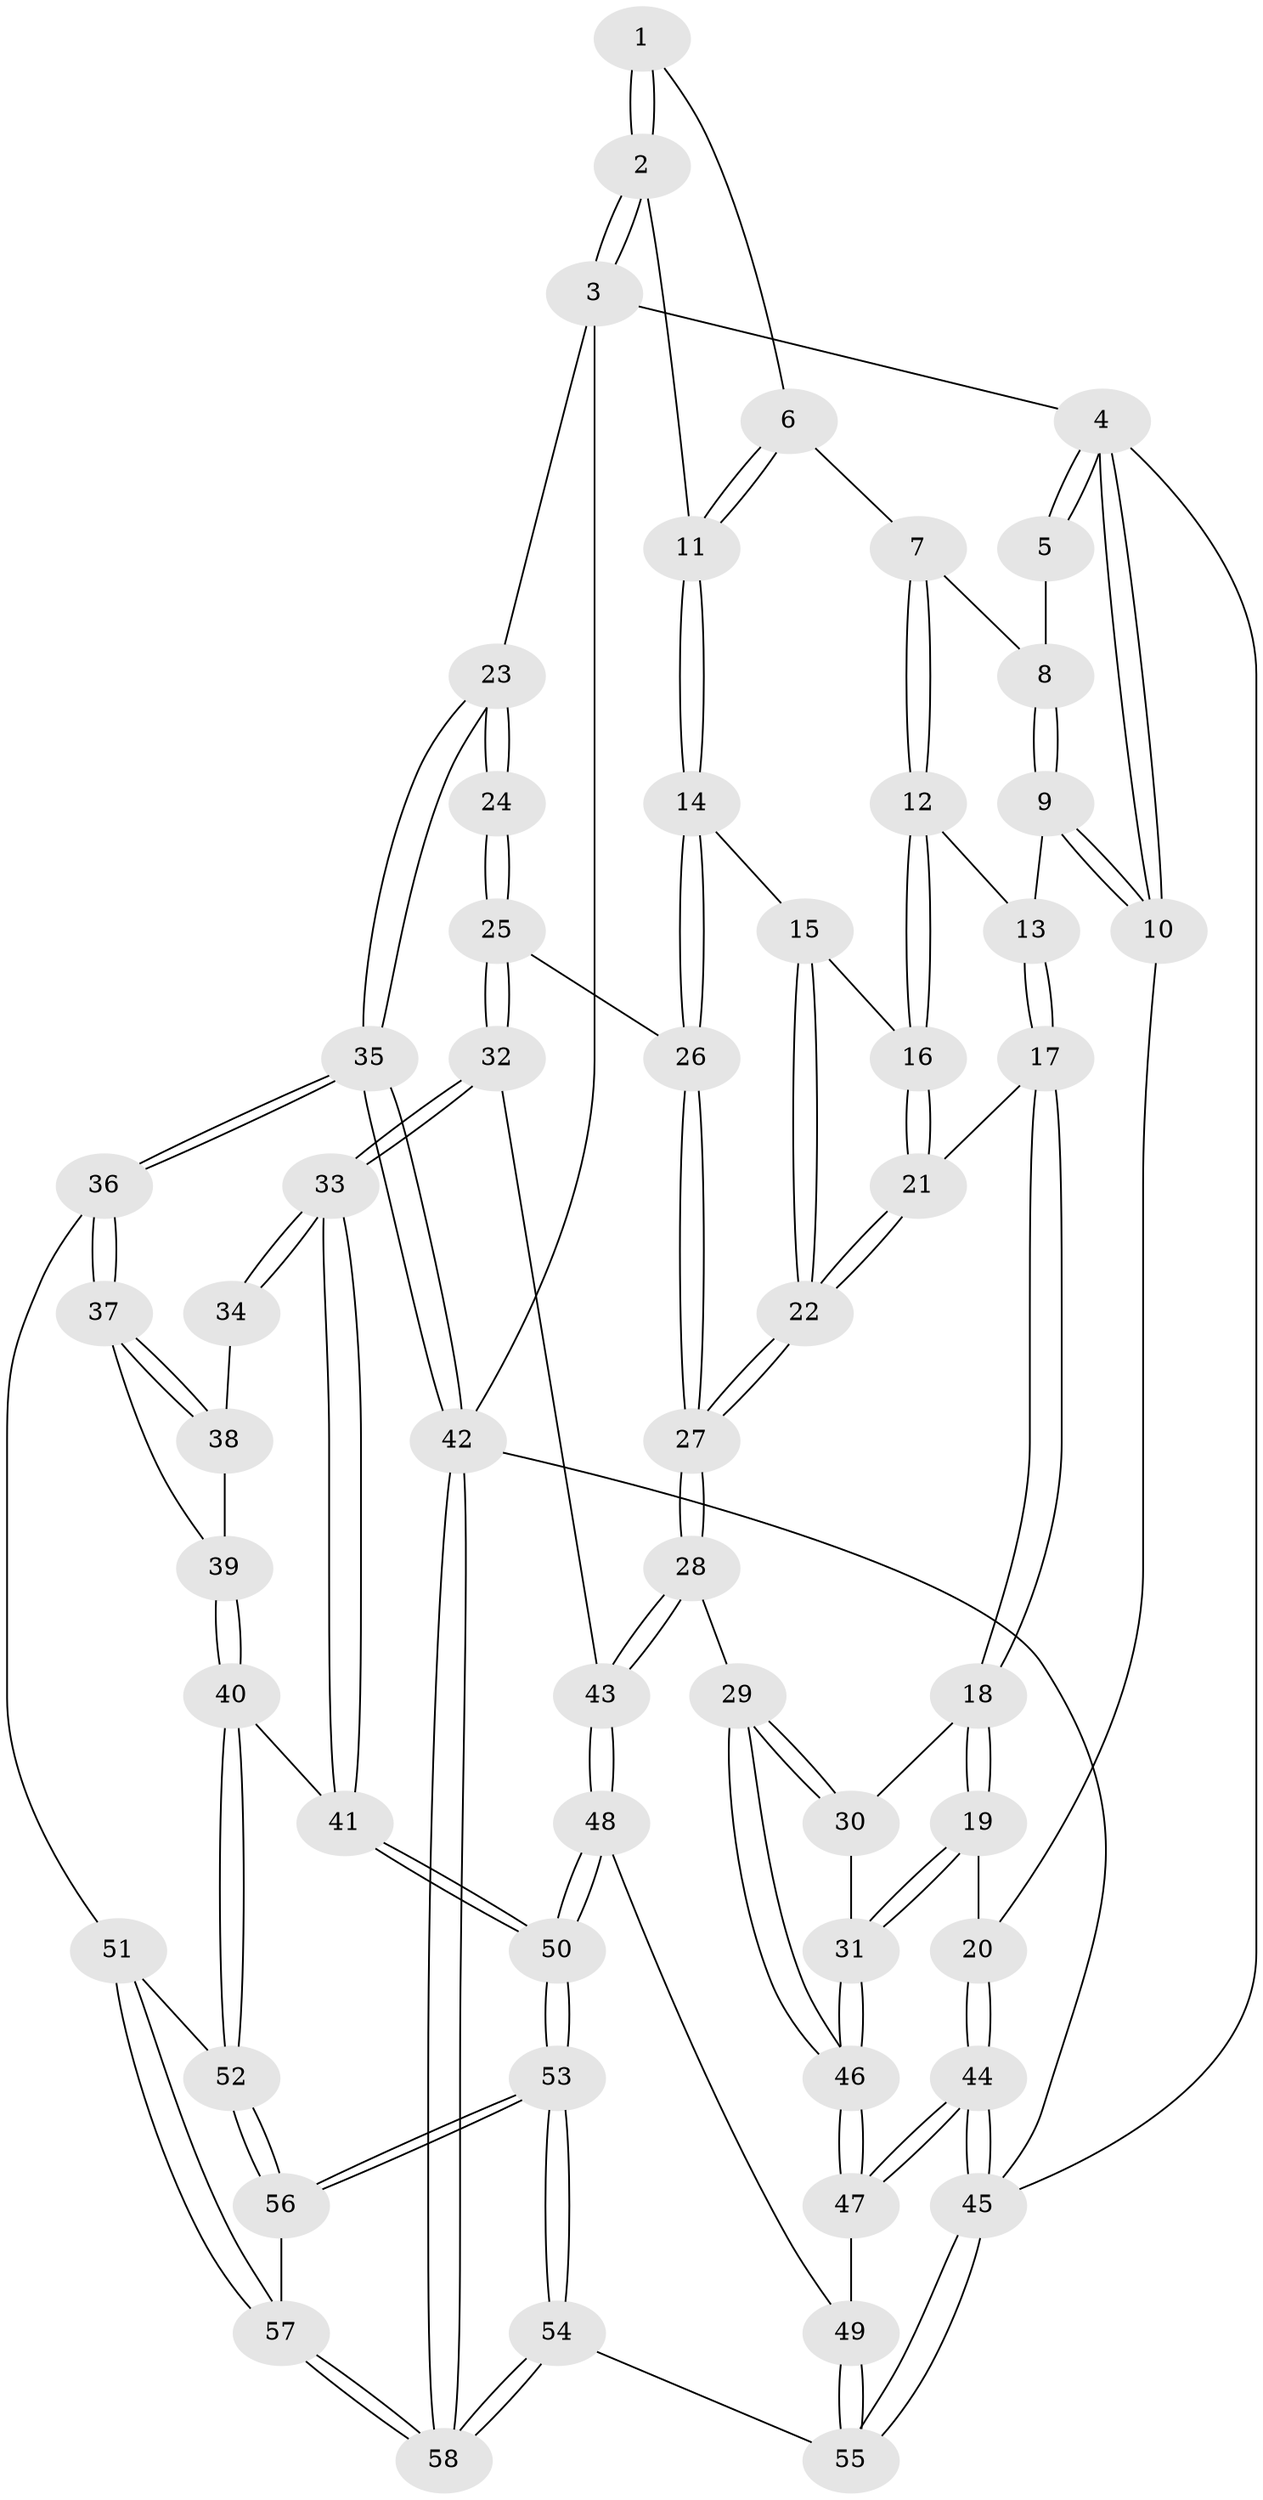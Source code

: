 // coarse degree distribution, {3: 0.6285714285714286, 4: 0.14285714285714285, 2: 0.17142857142857143, 5: 0.05714285714285714}
// Generated by graph-tools (version 1.1) at 2025/54/03/04/25 22:54:34]
// undirected, 58 vertices, 142 edges
graph export_dot {
  node [color=gray90,style=filled];
  1 [pos="+0.6656032419236302+0"];
  2 [pos="+1+0"];
  3 [pos="+1+0"];
  4 [pos="+0+0"];
  5 [pos="+0.2507411361916584+0"];
  6 [pos="+0.42680854353150127+0.15135586674994742"];
  7 [pos="+0.3931033101768581+0.15389069947463713"];
  8 [pos="+0.3164747504534364+0.11289751455804435"];
  9 [pos="+0.1409785252983818+0.2044101420961821"];
  10 [pos="+0+0.2007739266631032"];
  11 [pos="+0.549149328100884+0.2273012175586808"];
  12 [pos="+0.3627903496184045+0.3036011197987212"];
  13 [pos="+0.25293774049713996+0.33756931734676376"];
  14 [pos="+0.5846067958954718+0.41480752260287446"];
  15 [pos="+0.45271170186792886+0.39285535669251476"];
  16 [pos="+0.413070293434245+0.37800411327205546"];
  17 [pos="+0.24208911309657827+0.41918976904006705"];
  18 [pos="+0.16202815415472302+0.45522719157334574"];
  19 [pos="+0+0.41378466514603335"];
  20 [pos="+0+0.27938462943912623"];
  21 [pos="+0.30379884943653923+0.4578911725888825"];
  22 [pos="+0.3396974566940377+0.566467209853463"];
  23 [pos="+1+0.025551783018905417"];
  24 [pos="+0.9317566369698759+0.29384017495962633"];
  25 [pos="+0.6220890007480103+0.44712933111724323"];
  26 [pos="+0.6034875861180166+0.4355793534097216"];
  27 [pos="+0.3428697240020206+0.5870559898261755"];
  28 [pos="+0.33001132997504595+0.6324134098384275"];
  29 [pos="+0.25856066574574255+0.6237265609198274"];
  30 [pos="+0.1784045332783876+0.5089393875814551"];
  31 [pos="+0.09194689455441223+0.6234556559380976"];
  32 [pos="+0.6398808580265575+0.5728541541897822"];
  33 [pos="+0.6963055473812297+0.6771526947658887"];
  34 [pos="+0.8912295677080341+0.507447321043821"];
  35 [pos="+1+0.7414133366098067"];
  36 [pos="+1+0.7443321933024714"];
  37 [pos="+1+0.6891692097381519"];
  38 [pos="+0.897425357665086+0.5271672572605945"];
  39 [pos="+0.8950853704825569+0.6156493316818855"];
  40 [pos="+0.7387198594623727+0.7202856048385355"];
  41 [pos="+0.7049644235975566+0.709015751290854"];
  42 [pos="+1+1"];
  43 [pos="+0.3593021884907141+0.6804256137044469"];
  44 [pos="+0+1"];
  45 [pos="+0+1"];
  46 [pos="+0.10258577409191376+0.6790181263308034"];
  47 [pos="+0+0.9450006149991783"];
  48 [pos="+0.36286398813972576+0.7041788532150252"];
  49 [pos="+0.32332872761833986+0.7687881238733466"];
  50 [pos="+0.5857622594992211+0.8479558779200166"];
  51 [pos="+0.9213864242669825+0.8086628139931944"];
  52 [pos="+0.8189787350234019+0.7696945889227581"];
  53 [pos="+0.5587285986358347+1"];
  54 [pos="+0.5090849896501903+1"];
  55 [pos="+0.41620741579024806+1"];
  56 [pos="+0.7714613737506106+0.9460735461568281"];
  57 [pos="+0.8889807118279397+0.9587195464665995"];
  58 [pos="+1+1"];
  1 -- 2;
  1 -- 2;
  1 -- 6;
  2 -- 3;
  2 -- 3;
  2 -- 11;
  3 -- 4;
  3 -- 23;
  3 -- 42;
  4 -- 5;
  4 -- 5;
  4 -- 10;
  4 -- 10;
  4 -- 45;
  5 -- 8;
  6 -- 7;
  6 -- 11;
  6 -- 11;
  7 -- 8;
  7 -- 12;
  7 -- 12;
  8 -- 9;
  8 -- 9;
  9 -- 10;
  9 -- 10;
  9 -- 13;
  10 -- 20;
  11 -- 14;
  11 -- 14;
  12 -- 13;
  12 -- 16;
  12 -- 16;
  13 -- 17;
  13 -- 17;
  14 -- 15;
  14 -- 26;
  14 -- 26;
  15 -- 16;
  15 -- 22;
  15 -- 22;
  16 -- 21;
  16 -- 21;
  17 -- 18;
  17 -- 18;
  17 -- 21;
  18 -- 19;
  18 -- 19;
  18 -- 30;
  19 -- 20;
  19 -- 31;
  19 -- 31;
  20 -- 44;
  20 -- 44;
  21 -- 22;
  21 -- 22;
  22 -- 27;
  22 -- 27;
  23 -- 24;
  23 -- 24;
  23 -- 35;
  23 -- 35;
  24 -- 25;
  24 -- 25;
  25 -- 26;
  25 -- 32;
  25 -- 32;
  26 -- 27;
  26 -- 27;
  27 -- 28;
  27 -- 28;
  28 -- 29;
  28 -- 43;
  28 -- 43;
  29 -- 30;
  29 -- 30;
  29 -- 46;
  29 -- 46;
  30 -- 31;
  31 -- 46;
  31 -- 46;
  32 -- 33;
  32 -- 33;
  32 -- 43;
  33 -- 34;
  33 -- 34;
  33 -- 41;
  33 -- 41;
  34 -- 38;
  35 -- 36;
  35 -- 36;
  35 -- 42;
  35 -- 42;
  36 -- 37;
  36 -- 37;
  36 -- 51;
  37 -- 38;
  37 -- 38;
  37 -- 39;
  38 -- 39;
  39 -- 40;
  39 -- 40;
  40 -- 41;
  40 -- 52;
  40 -- 52;
  41 -- 50;
  41 -- 50;
  42 -- 58;
  42 -- 58;
  42 -- 45;
  43 -- 48;
  43 -- 48;
  44 -- 45;
  44 -- 45;
  44 -- 47;
  44 -- 47;
  45 -- 55;
  45 -- 55;
  46 -- 47;
  46 -- 47;
  47 -- 49;
  48 -- 49;
  48 -- 50;
  48 -- 50;
  49 -- 55;
  49 -- 55;
  50 -- 53;
  50 -- 53;
  51 -- 52;
  51 -- 57;
  51 -- 57;
  52 -- 56;
  52 -- 56;
  53 -- 54;
  53 -- 54;
  53 -- 56;
  53 -- 56;
  54 -- 55;
  54 -- 58;
  54 -- 58;
  56 -- 57;
  57 -- 58;
  57 -- 58;
}
